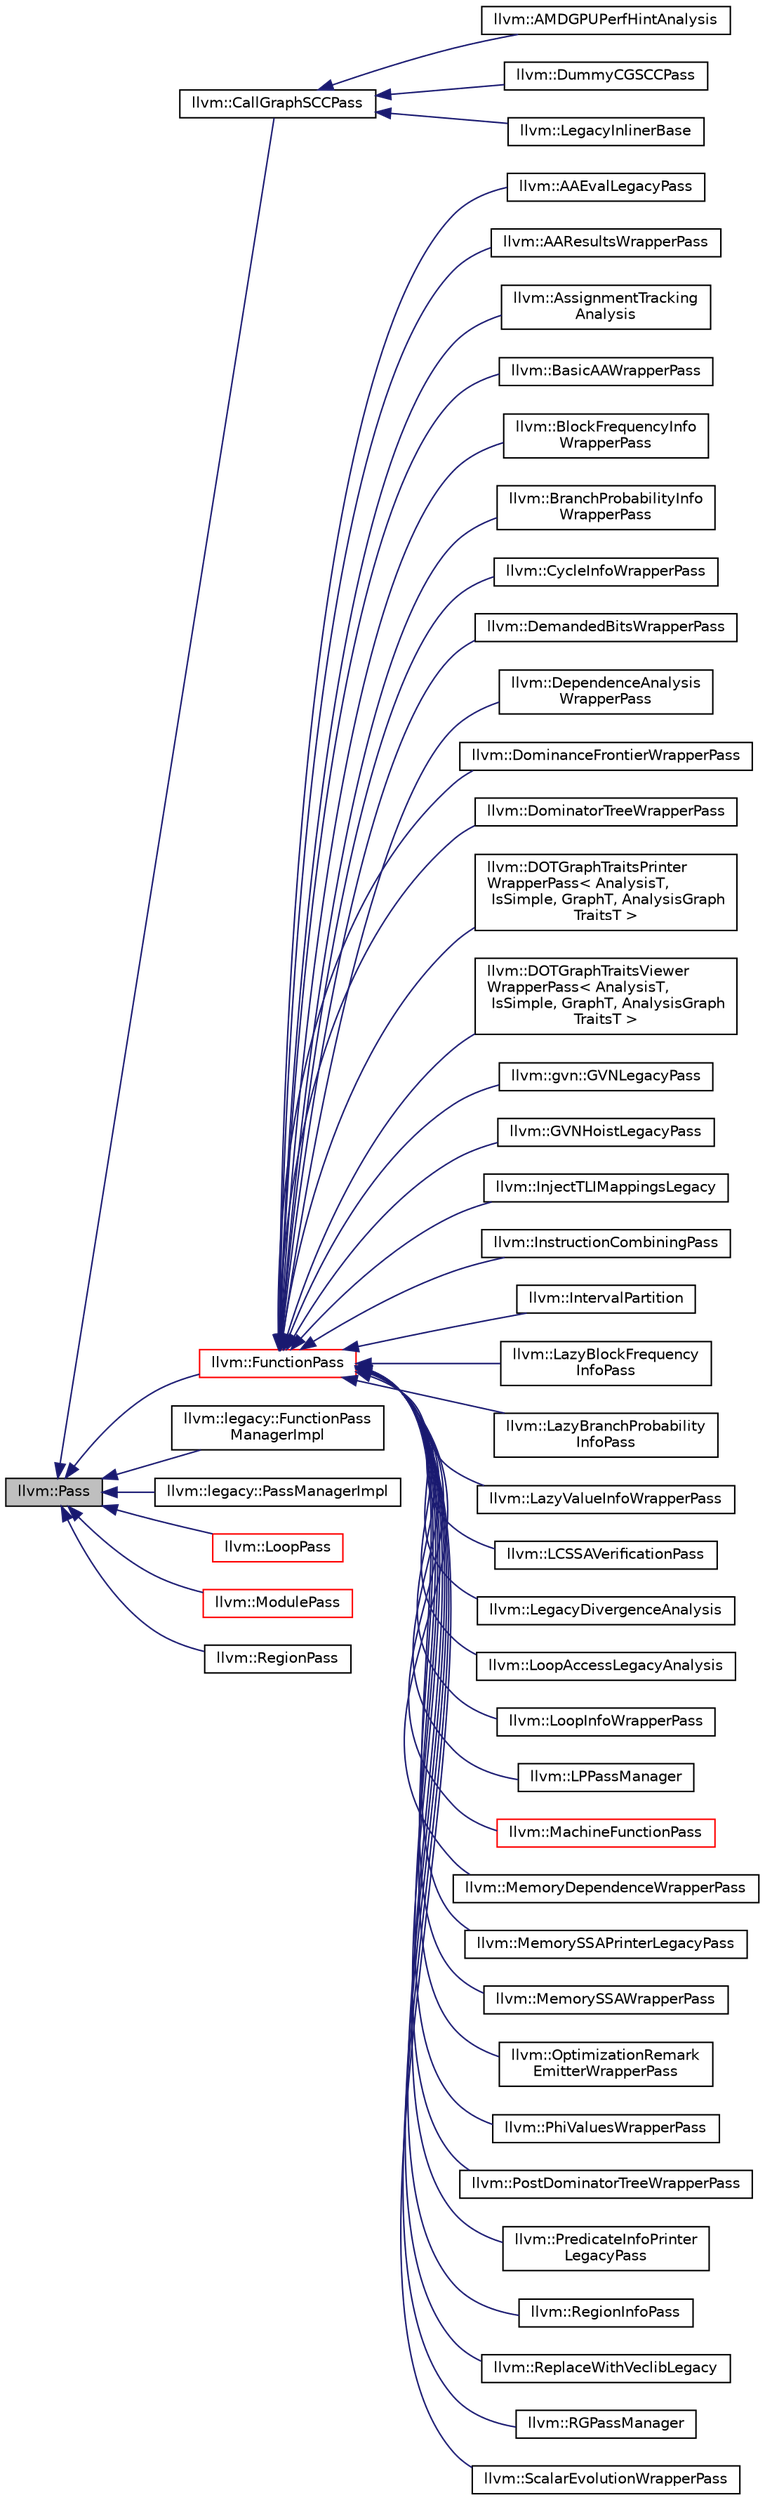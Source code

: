 digraph "llvm::Pass"
{
 // LATEX_PDF_SIZE
  bgcolor="transparent";
  edge [fontname="Helvetica",fontsize="10",labelfontname="Helvetica",labelfontsize="10"];
  node [fontname="Helvetica",fontsize="10",shape=record];
  rankdir="LR";
  Node1 [label="llvm::Pass",height=0.2,width=0.4,color="black", fillcolor="grey75", style="filled", fontcolor="black",tooltip="Pass interface - Implemented by all 'passes'."];
  Node1 -> Node2 [dir="back",color="midnightblue",fontsize="10",style="solid",fontname="Helvetica"];
  Node2 [label="llvm::CallGraphSCCPass",height=0.2,width=0.4,color="black",URL="$classllvm_1_1CallGraphSCCPass.html",tooltip=" "];
  Node2 -> Node3 [dir="back",color="midnightblue",fontsize="10",style="solid",fontname="Helvetica"];
  Node3 [label="llvm::AMDGPUPerfHintAnalysis",height=0.2,width=0.4,color="black",URL="$structllvm_1_1AMDGPUPerfHintAnalysis.html",tooltip=" "];
  Node2 -> Node4 [dir="back",color="midnightblue",fontsize="10",style="solid",fontname="Helvetica"];
  Node4 [label="llvm::DummyCGSCCPass",height=0.2,width=0.4,color="black",URL="$classllvm_1_1DummyCGSCCPass.html",tooltip="This pass is required by interprocedural register allocation."];
  Node2 -> Node5 [dir="back",color="midnightblue",fontsize="10",style="solid",fontname="Helvetica"];
  Node5 [label="llvm::LegacyInlinerBase",height=0.2,width=0.4,color="black",URL="$structllvm_1_1LegacyInlinerBase.html",tooltip="This class contains all of the helper code which is used to perform the inlining operations that do n..."];
  Node1 -> Node6 [dir="back",color="midnightblue",fontsize="10",style="solid",fontname="Helvetica"];
  Node6 [label="llvm::FunctionPass",height=0.2,width=0.4,color="red",URL="$classllvm_1_1FunctionPass.html",tooltip="FunctionPass class - This class is used to implement most global optimizations."];
  Node6 -> Node7 [dir="back",color="midnightblue",fontsize="10",style="solid",fontname="Helvetica"];
  Node7 [label="llvm::AAEvalLegacyPass",height=0.2,width=0.4,color="black",URL="$classllvm_1_1AAEvalLegacyPass.html",tooltip=" "];
  Node6 -> Node8 [dir="back",color="midnightblue",fontsize="10",style="solid",fontname="Helvetica"];
  Node8 [label="llvm::AAResultsWrapperPass",height=0.2,width=0.4,color="black",URL="$classllvm_1_1AAResultsWrapperPass.html",tooltip="A wrapper pass to provide the legacy pass manager access to a suitably prepared AAResults object."];
  Node6 -> Node9 [dir="back",color="midnightblue",fontsize="10",style="solid",fontname="Helvetica"];
  Node9 [label="llvm::AssignmentTracking\lAnalysis",height=0.2,width=0.4,color="black",URL="$classllvm_1_1AssignmentTrackingAnalysis.html",tooltip=" "];
  Node6 -> Node10 [dir="back",color="midnightblue",fontsize="10",style="solid",fontname="Helvetica"];
  Node10 [label="llvm::BasicAAWrapperPass",height=0.2,width=0.4,color="black",URL="$classllvm_1_1BasicAAWrapperPass.html",tooltip="Legacy wrapper pass to provide the BasicAAResult object."];
  Node6 -> Node11 [dir="back",color="midnightblue",fontsize="10",style="solid",fontname="Helvetica"];
  Node11 [label="llvm::BlockFrequencyInfo\lWrapperPass",height=0.2,width=0.4,color="black",URL="$classllvm_1_1BlockFrequencyInfoWrapperPass.html",tooltip="Legacy analysis pass which computes BlockFrequencyInfo."];
  Node6 -> Node12 [dir="back",color="midnightblue",fontsize="10",style="solid",fontname="Helvetica"];
  Node12 [label="llvm::BranchProbabilityInfo\lWrapperPass",height=0.2,width=0.4,color="black",URL="$classllvm_1_1BranchProbabilityInfoWrapperPass.html",tooltip="Legacy analysis pass which computes BranchProbabilityInfo."];
  Node6 -> Node13 [dir="back",color="midnightblue",fontsize="10",style="solid",fontname="Helvetica"];
  Node13 [label="llvm::CycleInfoWrapperPass",height=0.2,width=0.4,color="black",URL="$classllvm_1_1CycleInfoWrapperPass.html",tooltip="Legacy analysis pass which computes a CycleInfo."];
  Node6 -> Node14 [dir="back",color="midnightblue",fontsize="10",style="solid",fontname="Helvetica"];
  Node14 [label="llvm::DemandedBitsWrapperPass",height=0.2,width=0.4,color="black",URL="$classllvm_1_1DemandedBitsWrapperPass.html",tooltip=" "];
  Node6 -> Node15 [dir="back",color="midnightblue",fontsize="10",style="solid",fontname="Helvetica"];
  Node15 [label="llvm::DependenceAnalysis\lWrapperPass",height=0.2,width=0.4,color="black",URL="$classllvm_1_1DependenceAnalysisWrapperPass.html",tooltip="Legacy pass manager pass to access dependence information."];
  Node6 -> Node16 [dir="back",color="midnightblue",fontsize="10",style="solid",fontname="Helvetica"];
  Node16 [label="llvm::DominanceFrontierWrapperPass",height=0.2,width=0.4,color="black",URL="$classllvm_1_1DominanceFrontierWrapperPass.html",tooltip=" "];
  Node6 -> Node17 [dir="back",color="midnightblue",fontsize="10",style="solid",fontname="Helvetica"];
  Node17 [label="llvm::DominatorTreeWrapperPass",height=0.2,width=0.4,color="black",URL="$classllvm_1_1DominatorTreeWrapperPass.html",tooltip="Legacy analysis pass which computes a DominatorTree."];
  Node6 -> Node18 [dir="back",color="midnightblue",fontsize="10",style="solid",fontname="Helvetica"];
  Node18 [label="llvm::DOTGraphTraitsPrinter\lWrapperPass\< AnalysisT,\l IsSimple, GraphT, AnalysisGraph\lTraitsT \>",height=0.2,width=0.4,color="black",URL="$classllvm_1_1DOTGraphTraitsPrinterWrapperPass.html",tooltip=" "];
  Node6 -> Node19 [dir="back",color="midnightblue",fontsize="10",style="solid",fontname="Helvetica"];
  Node19 [label="llvm::DOTGraphTraitsViewer\lWrapperPass\< AnalysisT,\l IsSimple, GraphT, AnalysisGraph\lTraitsT \>",height=0.2,width=0.4,color="black",URL="$classllvm_1_1DOTGraphTraitsViewerWrapperPass.html",tooltip=" "];
  Node6 -> Node20 [dir="back",color="midnightblue",fontsize="10",style="solid",fontname="Helvetica"];
  Node20 [label="llvm::gvn::GVNLegacyPass",height=0.2,width=0.4,color="black",URL="$classllvm_1_1gvn_1_1GVNLegacyPass.html",tooltip=" "];
  Node6 -> Node21 [dir="back",color="midnightblue",fontsize="10",style="solid",fontname="Helvetica"];
  Node21 [label="llvm::GVNHoistLegacyPass",height=0.2,width=0.4,color="black",URL="$classllvm_1_1GVNHoistLegacyPass.html",tooltip=" "];
  Node6 -> Node22 [dir="back",color="midnightblue",fontsize="10",style="solid",fontname="Helvetica"];
  Node22 [label="llvm::InjectTLIMappingsLegacy",height=0.2,width=0.4,color="black",URL="$classllvm_1_1InjectTLIMappingsLegacy.html",tooltip=" "];
  Node6 -> Node23 [dir="back",color="midnightblue",fontsize="10",style="solid",fontname="Helvetica"];
  Node23 [label="llvm::InstructionCombiningPass",height=0.2,width=0.4,color="black",URL="$classllvm_1_1InstructionCombiningPass.html",tooltip="The legacy pass manager's instcombine pass."];
  Node6 -> Node24 [dir="back",color="midnightblue",fontsize="10",style="solid",fontname="Helvetica"];
  Node24 [label="llvm::IntervalPartition",height=0.2,width=0.4,color="black",URL="$classllvm_1_1IntervalPartition.html",tooltip=" "];
  Node6 -> Node25 [dir="back",color="midnightblue",fontsize="10",style="solid",fontname="Helvetica"];
  Node25 [label="llvm::LazyBlockFrequency\lInfoPass",height=0.2,width=0.4,color="black",URL="$classllvm_1_1LazyBlockFrequencyInfoPass.html",tooltip="This is an alternative analysis pass to BlockFrequencyInfoWrapperPass."];
  Node6 -> Node26 [dir="back",color="midnightblue",fontsize="10",style="solid",fontname="Helvetica"];
  Node26 [label="llvm::LazyBranchProbability\lInfoPass",height=0.2,width=0.4,color="black",URL="$classllvm_1_1LazyBranchProbabilityInfoPass.html",tooltip="This is an alternative analysis pass to BranchProbabilityInfoWrapperPass."];
  Node6 -> Node27 [dir="back",color="midnightblue",fontsize="10",style="solid",fontname="Helvetica"];
  Node27 [label="llvm::LazyValueInfoWrapperPass",height=0.2,width=0.4,color="black",URL="$classllvm_1_1LazyValueInfoWrapperPass.html",tooltip="Wrapper around LazyValueInfo."];
  Node6 -> Node28 [dir="back",color="midnightblue",fontsize="10",style="solid",fontname="Helvetica"];
  Node28 [label="llvm::LCSSAVerificationPass",height=0.2,width=0.4,color="black",URL="$structllvm_1_1LCSSAVerificationPass.html",tooltip=" "];
  Node6 -> Node29 [dir="back",color="midnightblue",fontsize="10",style="solid",fontname="Helvetica"];
  Node29 [label="llvm::LegacyDivergenceAnalysis",height=0.2,width=0.4,color="black",URL="$classllvm_1_1LegacyDivergenceAnalysis.html",tooltip=" "];
  Node6 -> Node30 [dir="back",color="midnightblue",fontsize="10",style="solid",fontname="Helvetica"];
  Node30 [label="llvm::LoopAccessLegacyAnalysis",height=0.2,width=0.4,color="black",URL="$classllvm_1_1LoopAccessLegacyAnalysis.html",tooltip="This analysis provides dependence information for the memory accesses of a loop."];
  Node6 -> Node31 [dir="back",color="midnightblue",fontsize="10",style="solid",fontname="Helvetica"];
  Node31 [label="llvm::LoopInfoWrapperPass",height=0.2,width=0.4,color="black",URL="$classllvm_1_1LoopInfoWrapperPass.html",tooltip="The legacy pass manager's analysis pass to compute loop information."];
  Node6 -> Node32 [dir="back",color="midnightblue",fontsize="10",style="solid",fontname="Helvetica"];
  Node32 [label="llvm::LPPassManager",height=0.2,width=0.4,color="black",URL="$classllvm_1_1LPPassManager.html",tooltip=" "];
  Node6 -> Node33 [dir="back",color="midnightblue",fontsize="10",style="solid",fontname="Helvetica"];
  Node33 [label="llvm::MachineFunctionPass",height=0.2,width=0.4,color="red",URL="$classllvm_1_1MachineFunctionPass.html",tooltip="MachineFunctionPass - This class adapts the FunctionPass interface to allow convenient creation of pa..."];
  Node6 -> Node101 [dir="back",color="midnightblue",fontsize="10",style="solid",fontname="Helvetica"];
  Node101 [label="llvm::MemoryDependenceWrapperPass",height=0.2,width=0.4,color="black",URL="$classllvm_1_1MemoryDependenceWrapperPass.html",tooltip="A wrapper analysis pass for the legacy pass manager that exposes a MemoryDepnedenceResults instance."];
  Node6 -> Node102 [dir="back",color="midnightblue",fontsize="10",style="solid",fontname="Helvetica"];
  Node102 [label="llvm::MemorySSAPrinterLegacyPass",height=0.2,width=0.4,color="black",URL="$classllvm_1_1MemorySSAPrinterLegacyPass.html",tooltip=" "];
  Node6 -> Node103 [dir="back",color="midnightblue",fontsize="10",style="solid",fontname="Helvetica"];
  Node103 [label="llvm::MemorySSAWrapperPass",height=0.2,width=0.4,color="black",URL="$classllvm_1_1MemorySSAWrapperPass.html",tooltip="Legacy analysis pass which computes MemorySSA."];
  Node6 -> Node104 [dir="back",color="midnightblue",fontsize="10",style="solid",fontname="Helvetica"];
  Node104 [label="llvm::OptimizationRemark\lEmitterWrapperPass",height=0.2,width=0.4,color="black",URL="$classllvm_1_1OptimizationRemarkEmitterWrapperPass.html",tooltip="OptimizationRemarkEmitter legacy analysis pass."];
  Node6 -> Node105 [dir="back",color="midnightblue",fontsize="10",style="solid",fontname="Helvetica"];
  Node105 [label="llvm::PhiValuesWrapperPass",height=0.2,width=0.4,color="black",URL="$classllvm_1_1PhiValuesWrapperPass.html",tooltip="Wrapper pass for the legacy pass manager."];
  Node6 -> Node106 [dir="back",color="midnightblue",fontsize="10",style="solid",fontname="Helvetica"];
  Node106 [label="llvm::PostDominatorTreeWrapperPass",height=0.2,width=0.4,color="black",URL="$structllvm_1_1PostDominatorTreeWrapperPass.html",tooltip=" "];
  Node6 -> Node107 [dir="back",color="midnightblue",fontsize="10",style="solid",fontname="Helvetica"];
  Node107 [label="llvm::PredicateInfoPrinter\lLegacyPass",height=0.2,width=0.4,color="black",URL="$classllvm_1_1PredicateInfoPrinterLegacyPass.html",tooltip=" "];
  Node6 -> Node108 [dir="back",color="midnightblue",fontsize="10",style="solid",fontname="Helvetica"];
  Node108 [label="llvm::RegionInfoPass",height=0.2,width=0.4,color="black",URL="$classllvm_1_1RegionInfoPass.html",tooltip=" "];
  Node6 -> Node109 [dir="back",color="midnightblue",fontsize="10",style="solid",fontname="Helvetica"];
  Node109 [label="llvm::ReplaceWithVeclibLegacy",height=0.2,width=0.4,color="black",URL="$structllvm_1_1ReplaceWithVeclibLegacy.html",tooltip=" "];
  Node6 -> Node110 [dir="back",color="midnightblue",fontsize="10",style="solid",fontname="Helvetica"];
  Node110 [label="llvm::RGPassManager",height=0.2,width=0.4,color="black",URL="$classllvm_1_1RGPassManager.html",tooltip="The pass manager to schedule RegionPasses."];
  Node6 -> Node111 [dir="back",color="midnightblue",fontsize="10",style="solid",fontname="Helvetica"];
  Node111 [label="llvm::ScalarEvolutionWrapperPass",height=0.2,width=0.4,color="black",URL="$classllvm_1_1ScalarEvolutionWrapperPass.html",tooltip=" "];
  Node1 -> Node118 [dir="back",color="midnightblue",fontsize="10",style="solid",fontname="Helvetica"];
  Node118 [label="llvm::legacy::FunctionPass\lManagerImpl",height=0.2,width=0.4,color="black",URL="$classllvm_1_1legacy_1_1FunctionPassManagerImpl.html",tooltip="FunctionPassManagerImpl manages FPPassManagers."];
  Node1 -> Node119 [dir="back",color="midnightblue",fontsize="10",style="solid",fontname="Helvetica"];
  Node119 [label="llvm::legacy::PassManagerImpl",height=0.2,width=0.4,color="black",URL="$classllvm_1_1legacy_1_1PassManagerImpl.html",tooltip="PassManagerImpl manages MPPassManagers."];
  Node1 -> Node120 [dir="back",color="midnightblue",fontsize="10",style="solid",fontname="Helvetica"];
  Node120 [label="llvm::LoopPass",height=0.2,width=0.4,color="red",URL="$classllvm_1_1LoopPass.html",tooltip=" "];
  Node1 -> Node122 [dir="back",color="midnightblue",fontsize="10",style="solid",fontname="Helvetica"];
  Node122 [label="llvm::ModulePass",height=0.2,width=0.4,color="red",URL="$classllvm_1_1ModulePass.html",tooltip="ModulePass class - This class is used to implement unstructured interprocedural optimizations and ana..."];
  Node1 -> Node160 [dir="back",color="midnightblue",fontsize="10",style="solid",fontname="Helvetica"];
  Node160 [label="llvm::RegionPass",height=0.2,width=0.4,color="black",URL="$classllvm_1_1RegionPass.html",tooltip="A pass that runs on each Region in a function."];
}
